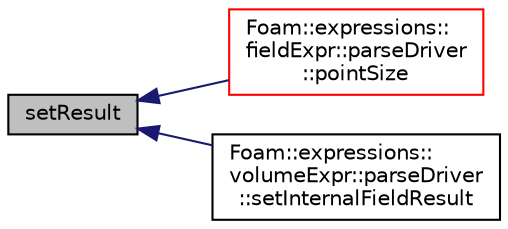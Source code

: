 digraph "setResult"
{
  bgcolor="transparent";
  edge [fontname="Helvetica",fontsize="10",labelfontname="Helvetica",labelfontsize="10"];
  node [fontname="Helvetica",fontsize="10",shape=record];
  rankdir="LR";
  Node1 [label="setResult",height=0.2,width=0.4,color="black", fillcolor="grey75", style="filled" fontcolor="black"];
  Node1 -> Node2 [dir="back",color="midnightblue",fontsize="10",style="solid",fontname="Helvetica"];
  Node2 [label="Foam::expressions::\lfieldExpr::parseDriver\l::pointSize",height=0.2,width=0.4,color="red",URL="$classFoam_1_1expressions_1_1fieldExpr_1_1parseDriver.html#ad5d2a38271436a3f279491f9f8a626c4",tooltip="The underlying point field size for the expression. "];
  Node1 -> Node3 [dir="back",color="midnightblue",fontsize="10",style="solid",fontname="Helvetica"];
  Node3 [label="Foam::expressions::\lvolumeExpr::parseDriver\l::setInternalFieldResult",height=0.2,width=0.4,color="black",URL="$classFoam_1_1expressions_1_1volumeExpr_1_1parseDriver.html#acc68d3e0f1114054d6127d3ea6fdd5ac",tooltip="Deep-copy the internalField as a result. "];
}
